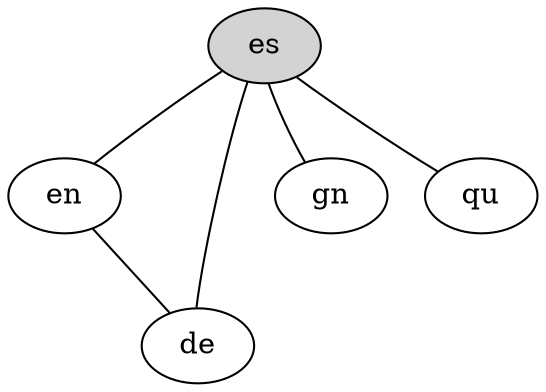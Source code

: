 digraph G {
  overlap=scale;
  {node [style=filled,pos="0,0!"] es}
  {node [pos="2,2"] en}
  {node [pos="2,1"] de}
  {node [pos="2,0!"] gn}
  {node [pos="0,2"] qu}

  subgraph Edges {
    edge [dir=none,len=2];
    en -> de;
    es -> en;
    es -> de;
    es -> qu;
    es -> gn;
  }

  subgraph Constraints {
    es -> de [style=invis];
    es -> en [style=invis];
    es -> qu [style=invis];
    es -> gn [style=invis];
  }

}
